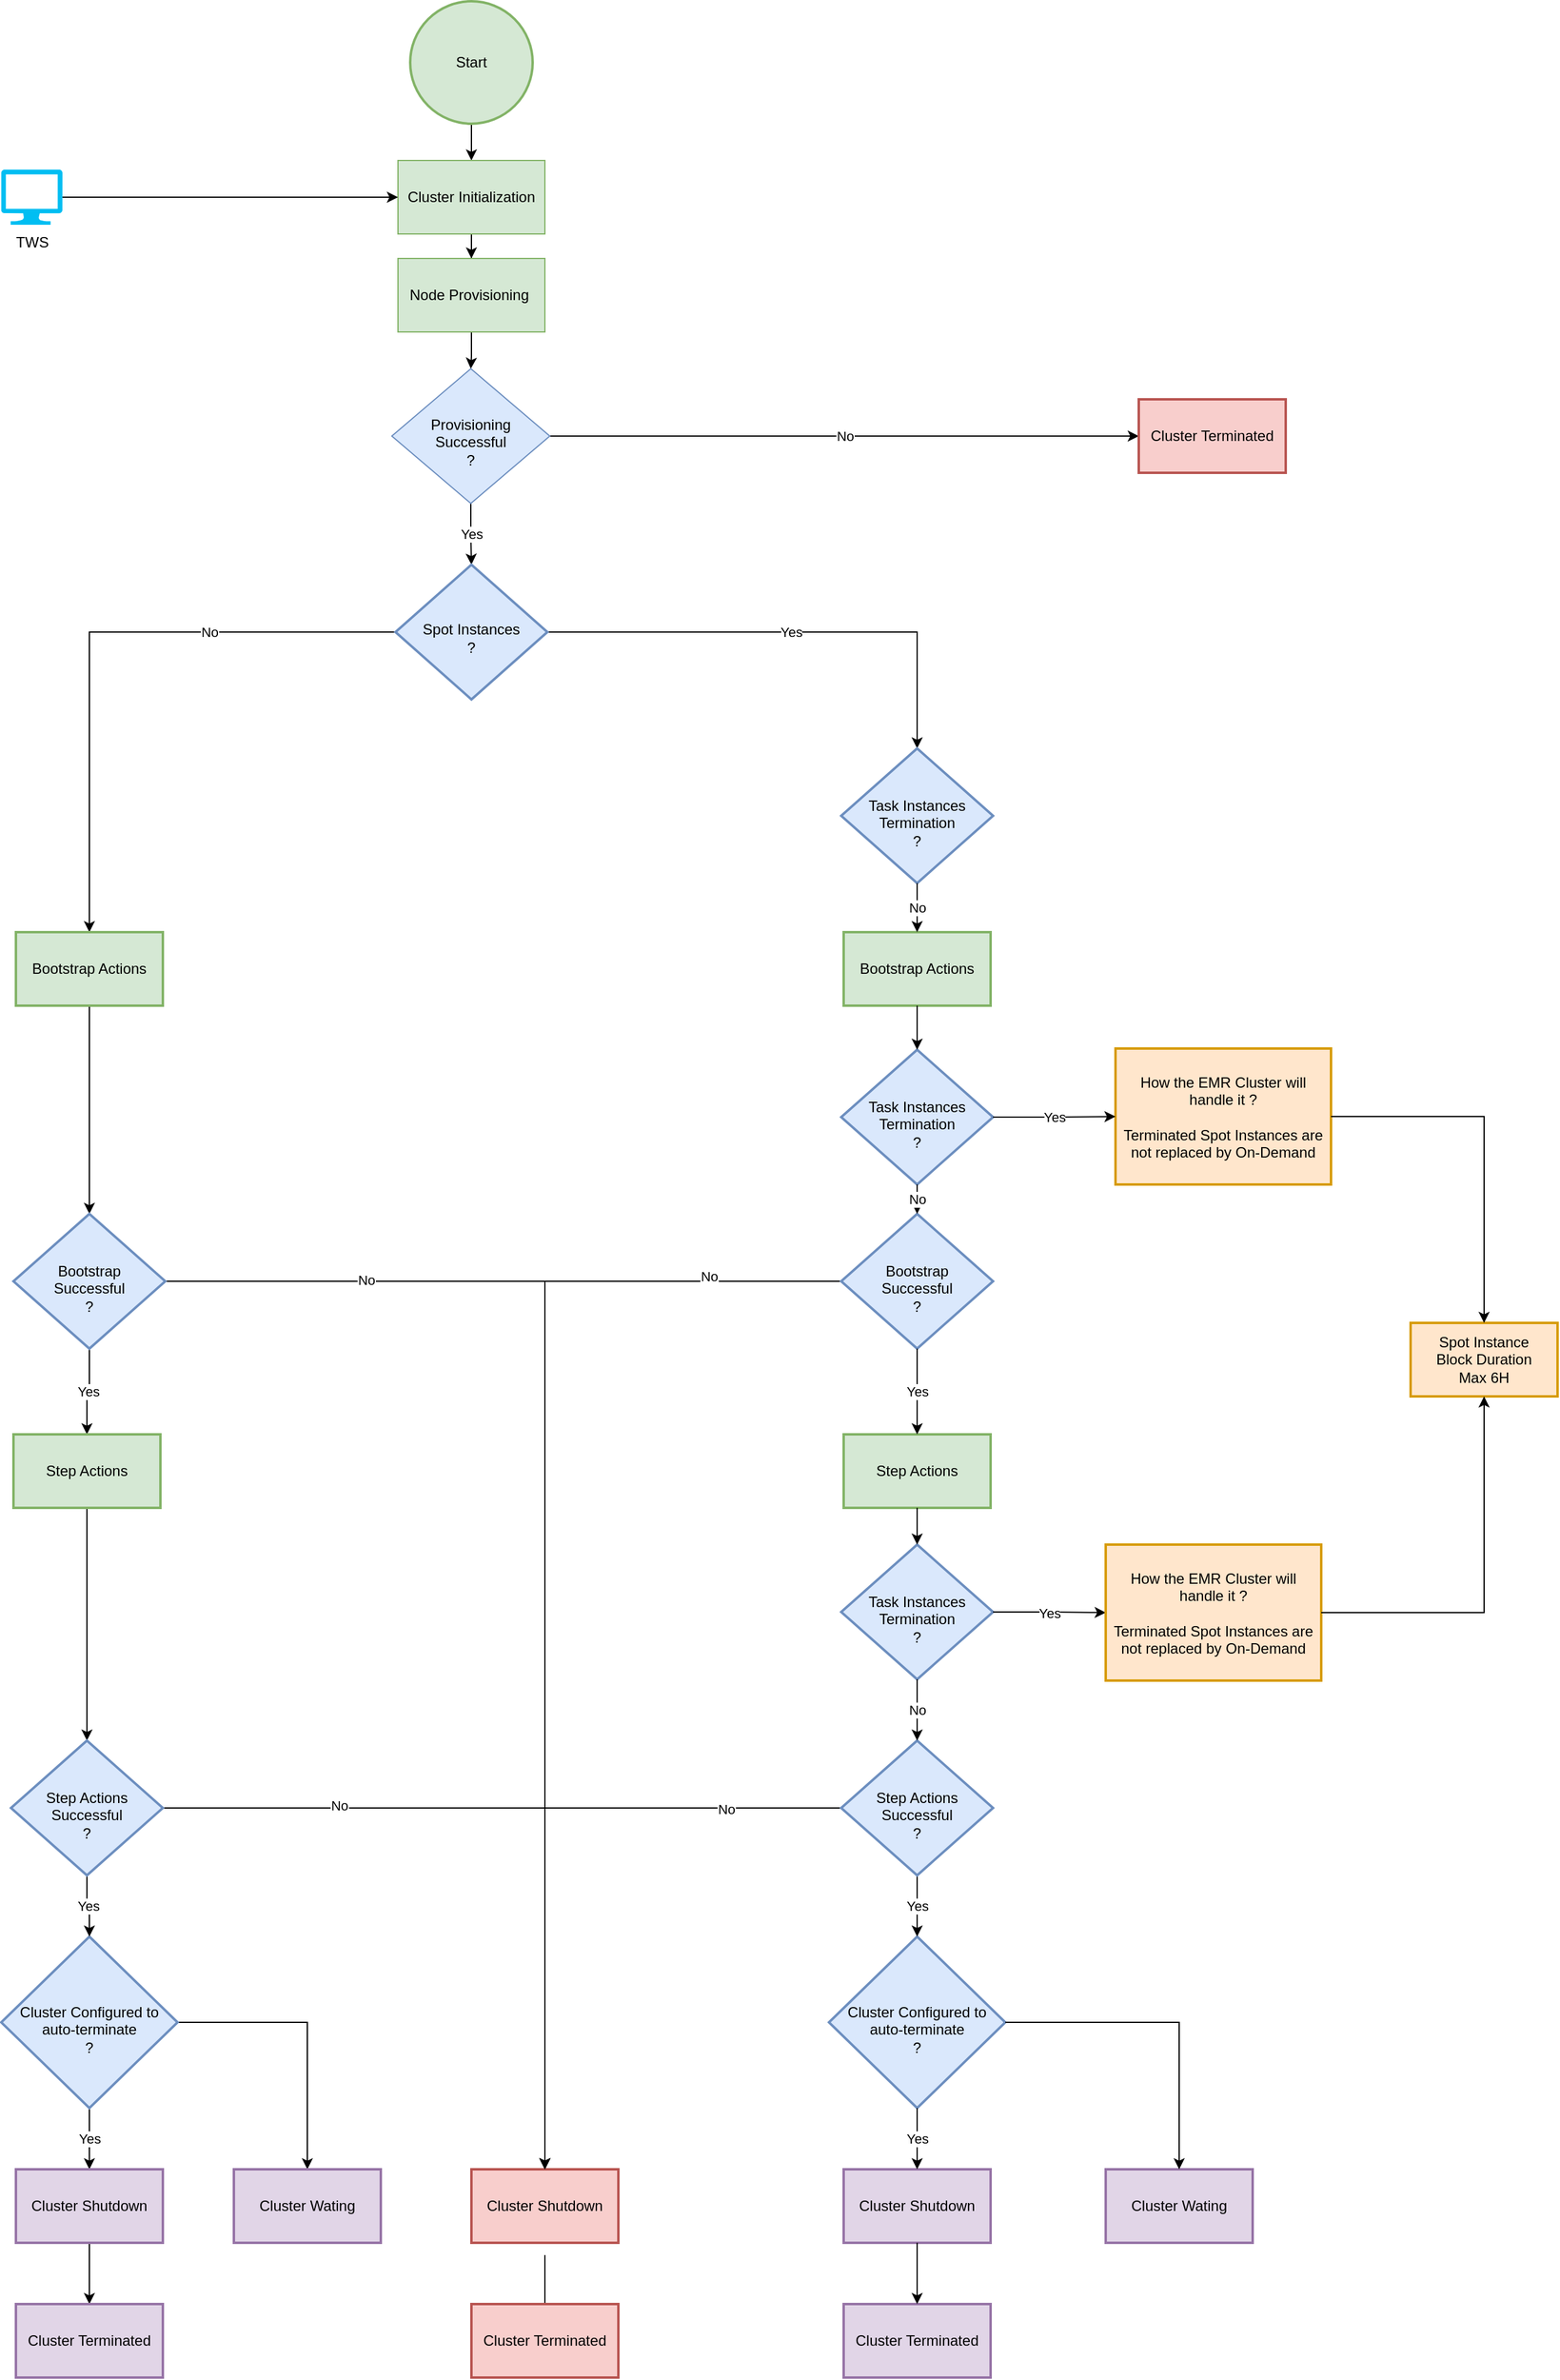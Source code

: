 <mxfile version="20.2.3" type="github">
  <diagram id="AwN7vVhOrOwk2pl2pIlE" name="Page-1">
    <mxGraphModel dx="1574" dy="1133" grid="1" gridSize="10" guides="1" tooltips="1" connect="1" arrows="1" fold="1" page="1" pageScale="1" pageWidth="827" pageHeight="1169" math="0" shadow="0">
      <root>
        <mxCell id="0" />
        <mxCell id="1" parent="0" />
        <mxCell id="gyCaFqsIdJrXnqOvhJbO-14" value="" style="edgeStyle=orthogonalEdgeStyle;rounded=0;orthogonalLoop=1;jettySize=auto;html=1;" parent="1" source="gyCaFqsIdJrXnqOvhJbO-1" target="gyCaFqsIdJrXnqOvhJbO-3" edge="1">
          <mxGeometry relative="1" as="geometry" />
        </mxCell>
        <mxCell id="gyCaFqsIdJrXnqOvhJbO-1" value="Start" style="strokeWidth=2;html=1;shape=mxgraph.flowchart.start_2;whiteSpace=wrap;fillColor=#d5e8d4;strokeColor=#82b366;" parent="1" vertex="1">
          <mxGeometry x="364" y="30" width="100" height="100" as="geometry" />
        </mxCell>
        <mxCell id="gyCaFqsIdJrXnqOvhJbO-15" value="" style="edgeStyle=orthogonalEdgeStyle;rounded=0;orthogonalLoop=1;jettySize=auto;html=1;" parent="1" source="gyCaFqsIdJrXnqOvhJbO-3" target="gyCaFqsIdJrXnqOvhJbO-5" edge="1">
          <mxGeometry relative="1" as="geometry" />
        </mxCell>
        <mxCell id="gyCaFqsIdJrXnqOvhJbO-3" value="Cluster Initialization" style="rounded=0;whiteSpace=wrap;html=1;fillColor=#d5e8d4;strokeColor=#82b366;" parent="1" vertex="1">
          <mxGeometry x="354" y="160" width="120" height="60" as="geometry" />
        </mxCell>
        <mxCell id="gyCaFqsIdJrXnqOvhJbO-16" value="" style="edgeStyle=orthogonalEdgeStyle;rounded=0;orthogonalLoop=1;jettySize=auto;html=1;" parent="1" source="gyCaFqsIdJrXnqOvhJbO-5" target="gyCaFqsIdJrXnqOvhJbO-7" edge="1">
          <mxGeometry relative="1" as="geometry" />
        </mxCell>
        <mxCell id="gyCaFqsIdJrXnqOvhJbO-5" value="Node Provisioning&amp;nbsp;" style="rounded=0;whiteSpace=wrap;html=1;fillColor=#d5e8d4;strokeColor=#82b366;" parent="1" vertex="1">
          <mxGeometry x="354" y="240" width="120" height="60" as="geometry" />
        </mxCell>
        <mxCell id="gyCaFqsIdJrXnqOvhJbO-18" value="No" style="edgeStyle=orthogonalEdgeStyle;rounded=0;orthogonalLoop=1;jettySize=auto;html=1;entryX=0;entryY=0.5;entryDx=0;entryDy=0;" parent="1" source="gyCaFqsIdJrXnqOvhJbO-7" edge="1" target="gyCaFqsIdJrXnqOvhJbO-137">
          <mxGeometry relative="1" as="geometry">
            <mxPoint x="610" y="385" as="targetPoint" />
          </mxGeometry>
        </mxCell>
        <mxCell id="gyCaFqsIdJrXnqOvhJbO-21" value="Yes" style="edgeStyle=orthogonalEdgeStyle;rounded=0;orthogonalLoop=1;jettySize=auto;html=1;" parent="1" source="gyCaFqsIdJrXnqOvhJbO-7" target="gyCaFqsIdJrXnqOvhJbO-19" edge="1">
          <mxGeometry relative="1" as="geometry" />
        </mxCell>
        <mxCell id="gyCaFqsIdJrXnqOvhJbO-7" value="Provisioning&lt;br&gt;Successful&lt;br&gt;?" style="rhombus;whiteSpace=wrap;html=1;spacingTop=10;fillColor=#dae8fc;strokeColor=#6c8ebf;" parent="1" vertex="1">
          <mxGeometry x="349" y="330" width="129" height="110" as="geometry" />
        </mxCell>
        <mxCell id="gyCaFqsIdJrXnqOvhJbO-27" value="No" style="edgeStyle=orthogonalEdgeStyle;rounded=0;orthogonalLoop=1;jettySize=auto;html=1;entryX=0.5;entryY=0;entryDx=0;entryDy=0;" parent="1" source="gyCaFqsIdJrXnqOvhJbO-19" target="gyCaFqsIdJrXnqOvhJbO-104" edge="1">
          <mxGeometry x="-0.386" relative="1" as="geometry">
            <mxPoint x="140" y="670" as="targetPoint" />
            <mxPoint as="offset" />
          </mxGeometry>
        </mxCell>
        <mxCell id="gyCaFqsIdJrXnqOvhJbO-29" value="Yes" style="edgeStyle=orthogonalEdgeStyle;rounded=0;orthogonalLoop=1;jettySize=auto;html=1;" parent="1" source="gyCaFqsIdJrXnqOvhJbO-19" target="gyCaFqsIdJrXnqOvhJbO-28" edge="1">
          <mxGeometry relative="1" as="geometry" />
        </mxCell>
        <mxCell id="gyCaFqsIdJrXnqOvhJbO-19" value="Spot Instances&lt;br&gt;?" style="strokeWidth=2;html=1;shape=mxgraph.flowchart.decision;whiteSpace=wrap;spacingTop=9;fillColor=#dae8fc;strokeColor=#6c8ebf;" parent="1" vertex="1">
          <mxGeometry x="352" y="490" width="124" height="110" as="geometry" />
        </mxCell>
        <mxCell id="gyCaFqsIdJrXnqOvhJbO-25" style="edgeStyle=orthogonalEdgeStyle;rounded=0;orthogonalLoop=1;jettySize=auto;html=1;" parent="1" source="gyCaFqsIdJrXnqOvhJbO-24" target="gyCaFqsIdJrXnqOvhJbO-3" edge="1">
          <mxGeometry relative="1" as="geometry" />
        </mxCell>
        <mxCell id="gyCaFqsIdJrXnqOvhJbO-24" value="TWS" style="verticalLabelPosition=bottom;html=1;verticalAlign=top;align=center;strokeColor=none;fillColor=#00BEF2;shape=mxgraph.azure.computer;pointerEvents=1;" parent="1" vertex="1">
          <mxGeometry x="30" y="167.5" width="50" height="45" as="geometry" />
        </mxCell>
        <mxCell id="gyCaFqsIdJrXnqOvhJbO-70" style="edgeStyle=orthogonalEdgeStyle;rounded=0;orthogonalLoop=1;jettySize=auto;html=1;entryX=0.5;entryY=0;entryDx=0;entryDy=0;" parent="1" source="gyCaFqsIdJrXnqOvhJbO-37" target="gyCaFqsIdJrXnqOvhJbO-61" edge="1">
          <mxGeometry relative="1" as="geometry" />
        </mxCell>
        <mxCell id="gyCaFqsIdJrXnqOvhJbO-131" value="No" style="edgeLabel;html=1;align=center;verticalAlign=middle;resizable=0;points=[];" parent="gyCaFqsIdJrXnqOvhJbO-70" vertex="1" connectable="0">
          <mxGeometry x="-0.777" y="-4" relative="1" as="geometry">
            <mxPoint as="offset" />
          </mxGeometry>
        </mxCell>
        <mxCell id="gyCaFqsIdJrXnqOvhJbO-60" value="" style="edgeStyle=orthogonalEdgeStyle;rounded=0;orthogonalLoop=1;jettySize=auto;html=1;" parent="1" edge="1">
          <mxGeometry relative="1" as="geometry">
            <mxPoint x="474" y="1870" as="sourcePoint" />
            <mxPoint x="474" y="1920" as="targetPoint" />
          </mxGeometry>
        </mxCell>
        <mxCell id="gyCaFqsIdJrXnqOvhJbO-61" value="Cluster Shutdown" style="whiteSpace=wrap;html=1;strokeWidth=2;spacingBottom=0;spacingTop=0;fillColor=#f8cecc;strokeColor=#b85450;" parent="1" vertex="1">
          <mxGeometry x="414" y="1800" width="120" height="60" as="geometry" />
        </mxCell>
        <mxCell id="gyCaFqsIdJrXnqOvhJbO-62" value="Cluster Terminated" style="whiteSpace=wrap;html=1;strokeWidth=2;spacingBottom=0;spacingTop=0;fillColor=#f8cecc;strokeColor=#b85450;" parent="1" vertex="1">
          <mxGeometry x="414" y="1910" width="120" height="60" as="geometry" />
        </mxCell>
        <mxCell id="gyCaFqsIdJrXnqOvhJbO-133" style="edgeStyle=orthogonalEdgeStyle;rounded=0;orthogonalLoop=1;jettySize=auto;html=1;" parent="1" source="gyCaFqsIdJrXnqOvhJbO-63" target="gyCaFqsIdJrXnqOvhJbO-61" edge="1">
          <mxGeometry relative="1" as="geometry" />
        </mxCell>
        <mxCell id="gyCaFqsIdJrXnqOvhJbO-134" value="No" style="edgeLabel;html=1;align=center;verticalAlign=middle;resizable=0;points=[];" parent="gyCaFqsIdJrXnqOvhJbO-133" vertex="1" connectable="0">
          <mxGeometry x="-0.65" y="1" relative="1" as="geometry">
            <mxPoint as="offset" />
          </mxGeometry>
        </mxCell>
        <mxCell id="gyCaFqsIdJrXnqOvhJbO-126" value="" style="edgeStyle=orthogonalEdgeStyle;rounded=0;orthogonalLoop=1;jettySize=auto;html=1;" parent="1" source="gyCaFqsIdJrXnqOvhJbO-104" target="gyCaFqsIdJrXnqOvhJbO-109" edge="1">
          <mxGeometry relative="1" as="geometry" />
        </mxCell>
        <mxCell id="gyCaFqsIdJrXnqOvhJbO-104" value="Bootstrap Actions" style="whiteSpace=wrap;html=1;strokeWidth=2;fillColor=#d5e8d4;strokeColor=#82b366;" parent="1" vertex="1">
          <mxGeometry x="42" y="790" width="120" height="60" as="geometry" />
        </mxCell>
        <mxCell id="gyCaFqsIdJrXnqOvhJbO-108" value="Yes" style="edgeStyle=orthogonalEdgeStyle;rounded=0;orthogonalLoop=1;jettySize=auto;html=1;" parent="1" source="gyCaFqsIdJrXnqOvhJbO-109" target="gyCaFqsIdJrXnqOvhJbO-112" edge="1">
          <mxGeometry relative="1" as="geometry" />
        </mxCell>
        <mxCell id="gyCaFqsIdJrXnqOvhJbO-128" style="edgeStyle=orthogonalEdgeStyle;rounded=0;orthogonalLoop=1;jettySize=auto;html=1;entryX=0.5;entryY=0;entryDx=0;entryDy=0;" parent="1" source="gyCaFqsIdJrXnqOvhJbO-109" target="gyCaFqsIdJrXnqOvhJbO-61" edge="1">
          <mxGeometry relative="1" as="geometry" />
        </mxCell>
        <mxCell id="gyCaFqsIdJrXnqOvhJbO-130" value="No" style="edgeLabel;html=1;align=center;verticalAlign=middle;resizable=0;points=[];" parent="gyCaFqsIdJrXnqOvhJbO-128" vertex="1" connectable="0">
          <mxGeometry x="-0.683" y="1" relative="1" as="geometry">
            <mxPoint as="offset" />
          </mxGeometry>
        </mxCell>
        <mxCell id="gyCaFqsIdJrXnqOvhJbO-109" value="Bootstrap&lt;br&gt;Successful&lt;br&gt;?" style="strokeWidth=2;html=1;shape=mxgraph.flowchart.decision;whiteSpace=wrap;verticalAlign=middle;spacingBottom=0;spacingTop=11;fillColor=#dae8fc;strokeColor=#6c8ebf;" parent="1" vertex="1">
          <mxGeometry x="40" y="1020" width="124" height="110" as="geometry" />
        </mxCell>
        <mxCell id="gyCaFqsIdJrXnqOvhJbO-127" value="" style="edgeStyle=orthogonalEdgeStyle;rounded=0;orthogonalLoop=1;jettySize=auto;html=1;" parent="1" source="gyCaFqsIdJrXnqOvhJbO-112" target="gyCaFqsIdJrXnqOvhJbO-125" edge="1">
          <mxGeometry relative="1" as="geometry" />
        </mxCell>
        <mxCell id="gyCaFqsIdJrXnqOvhJbO-112" value="Step Actions" style="whiteSpace=wrap;html=1;strokeWidth=2;spacingBottom=0;spacingTop=0;fillColor=#d5e8d4;strokeColor=#82b366;" parent="1" vertex="1">
          <mxGeometry x="40" y="1200" width="120" height="60" as="geometry" />
        </mxCell>
        <mxCell id="gyCaFqsIdJrXnqOvhJbO-117" value="Yes" style="edgeStyle=orthogonalEdgeStyle;rounded=0;orthogonalLoop=1;jettySize=auto;html=1;" parent="1" source="gyCaFqsIdJrXnqOvhJbO-119" target="gyCaFqsIdJrXnqOvhJbO-121" edge="1">
          <mxGeometry relative="1" as="geometry" />
        </mxCell>
        <mxCell id="gyCaFqsIdJrXnqOvhJbO-118" value="" style="edgeStyle=orthogonalEdgeStyle;rounded=0;orthogonalLoop=1;jettySize=auto;html=1;" parent="1" source="gyCaFqsIdJrXnqOvhJbO-119" target="gyCaFqsIdJrXnqOvhJbO-122" edge="1">
          <mxGeometry relative="1" as="geometry" />
        </mxCell>
        <mxCell id="gyCaFqsIdJrXnqOvhJbO-119" value="Cluster Configured to auto-terminate&lt;br&gt;?" style="rhombus;whiteSpace=wrap;html=1;strokeWidth=2;spacingBottom=0;spacingTop=11;fillColor=#dae8fc;strokeColor=#6c8ebf;" parent="1" vertex="1">
          <mxGeometry x="30" y="1610" width="144" height="140" as="geometry" />
        </mxCell>
        <mxCell id="gyCaFqsIdJrXnqOvhJbO-120" value="" style="edgeStyle=orthogonalEdgeStyle;rounded=0;orthogonalLoop=1;jettySize=auto;html=1;" parent="1" source="gyCaFqsIdJrXnqOvhJbO-121" target="gyCaFqsIdJrXnqOvhJbO-123" edge="1">
          <mxGeometry relative="1" as="geometry" />
        </mxCell>
        <mxCell id="gyCaFqsIdJrXnqOvhJbO-121" value="Cluster Shutdown" style="whiteSpace=wrap;html=1;strokeWidth=2;spacingBottom=0;spacingTop=0;fillColor=#e1d5e7;strokeColor=#9673a6;" parent="1" vertex="1">
          <mxGeometry x="42" y="1800" width="120" height="60" as="geometry" />
        </mxCell>
        <mxCell id="gyCaFqsIdJrXnqOvhJbO-122" value="Cluster Wating" style="whiteSpace=wrap;html=1;strokeWidth=2;spacingBottom=0;spacingTop=0;fillColor=#e1d5e7;strokeColor=#9673a6;" parent="1" vertex="1">
          <mxGeometry x="220" y="1800" width="120" height="60" as="geometry" />
        </mxCell>
        <mxCell id="gyCaFqsIdJrXnqOvhJbO-123" value="Cluster Terminated" style="whiteSpace=wrap;html=1;strokeWidth=2;spacingBottom=0;spacingTop=0;fillColor=#e1d5e7;strokeColor=#9673a6;" parent="1" vertex="1">
          <mxGeometry x="42" y="1910" width="120" height="60" as="geometry" />
        </mxCell>
        <mxCell id="gyCaFqsIdJrXnqOvhJbO-124" value="Yes" style="edgeStyle=orthogonalEdgeStyle;rounded=0;orthogonalLoop=1;jettySize=auto;html=1;" parent="1" source="gyCaFqsIdJrXnqOvhJbO-125" target="gyCaFqsIdJrXnqOvhJbO-119" edge="1">
          <mxGeometry relative="1" as="geometry" />
        </mxCell>
        <mxCell id="gyCaFqsIdJrXnqOvhJbO-129" style="edgeStyle=orthogonalEdgeStyle;rounded=0;orthogonalLoop=1;jettySize=auto;html=1;entryX=0.5;entryY=0;entryDx=0;entryDy=0;" parent="1" source="gyCaFqsIdJrXnqOvhJbO-125" target="gyCaFqsIdJrXnqOvhJbO-61" edge="1">
          <mxGeometry relative="1" as="geometry" />
        </mxCell>
        <mxCell id="gyCaFqsIdJrXnqOvhJbO-135" value="No" style="edgeLabel;html=1;align=center;verticalAlign=middle;resizable=0;points=[];" parent="gyCaFqsIdJrXnqOvhJbO-129" vertex="1" connectable="0">
          <mxGeometry x="-0.525" y="2" relative="1" as="geometry">
            <mxPoint as="offset" />
          </mxGeometry>
        </mxCell>
        <mxCell id="gyCaFqsIdJrXnqOvhJbO-125" value="Step Actions&lt;br&gt;Successful&lt;br&gt;?" style="rhombus;whiteSpace=wrap;html=1;strokeWidth=2;spacingBottom=0;spacingTop=11;fillColor=#dae8fc;strokeColor=#6c8ebf;" parent="1" vertex="1">
          <mxGeometry x="38" y="1450" width="124" height="110" as="geometry" />
        </mxCell>
        <mxCell id="gyCaFqsIdJrXnqOvhJbO-136" value="" style="group;shadow=0;" parent="1" vertex="1" connectable="0">
          <mxGeometry x="706" y="640" width="410" height="1330" as="geometry" />
        </mxCell>
        <mxCell id="gyCaFqsIdJrXnqOvhJbO-28" value="Task Instances&lt;br&gt;Termination&lt;br&gt;?" style="strokeWidth=2;html=1;shape=mxgraph.flowchart.decision;whiteSpace=wrap;verticalAlign=middle;spacingBottom=0;spacingTop=11;fillColor=#dae8fc;strokeColor=#6c8ebf;" parent="gyCaFqsIdJrXnqOvhJbO-136" vertex="1">
          <mxGeometry x="10" width="124" height="110" as="geometry" />
        </mxCell>
        <mxCell id="gyCaFqsIdJrXnqOvhJbO-30" value="Bootstrap Actions" style="whiteSpace=wrap;html=1;strokeWidth=2;fillColor=#d5e8d4;strokeColor=#82b366;" parent="gyCaFqsIdJrXnqOvhJbO-136" vertex="1">
          <mxGeometry x="12" y="150" width="120" height="60" as="geometry" />
        </mxCell>
        <mxCell id="gyCaFqsIdJrXnqOvhJbO-31" value="No" style="edgeStyle=orthogonalEdgeStyle;rounded=0;orthogonalLoop=1;jettySize=auto;html=1;" parent="gyCaFqsIdJrXnqOvhJbO-136" source="gyCaFqsIdJrXnqOvhJbO-28" target="gyCaFqsIdJrXnqOvhJbO-30" edge="1">
          <mxGeometry relative="1" as="geometry" />
        </mxCell>
        <mxCell id="gyCaFqsIdJrXnqOvhJbO-35" value="Task Instances&lt;br&gt;Termination&lt;br&gt;?" style="strokeWidth=2;html=1;shape=mxgraph.flowchart.decision;whiteSpace=wrap;verticalAlign=middle;spacingBottom=0;spacingTop=11;fillColor=#dae8fc;strokeColor=#6c8ebf;" parent="gyCaFqsIdJrXnqOvhJbO-136" vertex="1">
          <mxGeometry x="10" y="246" width="124" height="110" as="geometry" />
        </mxCell>
        <mxCell id="gyCaFqsIdJrXnqOvhJbO-36" value="" style="edgeStyle=orthogonalEdgeStyle;rounded=0;orthogonalLoop=1;jettySize=auto;html=1;" parent="gyCaFqsIdJrXnqOvhJbO-136" source="gyCaFqsIdJrXnqOvhJbO-30" target="gyCaFqsIdJrXnqOvhJbO-35" edge="1">
          <mxGeometry relative="1" as="geometry" />
        </mxCell>
        <mxCell id="gyCaFqsIdJrXnqOvhJbO-37" value="Bootstrap&lt;br&gt;Successful&lt;br&gt;?" style="strokeWidth=2;html=1;shape=mxgraph.flowchart.decision;whiteSpace=wrap;verticalAlign=middle;spacingBottom=0;spacingTop=11;fillColor=#dae8fc;strokeColor=#6c8ebf;" parent="gyCaFqsIdJrXnqOvhJbO-136" vertex="1">
          <mxGeometry x="10" y="380" width="124" height="110" as="geometry" />
        </mxCell>
        <mxCell id="gyCaFqsIdJrXnqOvhJbO-39" value="No" style="edgeStyle=orthogonalEdgeStyle;rounded=0;orthogonalLoop=1;jettySize=auto;html=1;" parent="gyCaFqsIdJrXnqOvhJbO-136" source="gyCaFqsIdJrXnqOvhJbO-35" target="gyCaFqsIdJrXnqOvhJbO-37" edge="1">
          <mxGeometry relative="1" as="geometry" />
        </mxCell>
        <mxCell id="gyCaFqsIdJrXnqOvhJbO-40" value="How the EMR Cluster will handle it ?&lt;br&gt;&lt;br&gt;Terminated Spot Instances are&lt;br&gt;not replaced by On-Demand" style="whiteSpace=wrap;html=1;strokeWidth=2;spacingBottom=0;spacingTop=0;fillColor=#ffe6cc;strokeColor=#d79b00;" parent="gyCaFqsIdJrXnqOvhJbO-136" vertex="1">
          <mxGeometry x="234" y="245" width="176" height="111" as="geometry" />
        </mxCell>
        <mxCell id="gyCaFqsIdJrXnqOvhJbO-41" value="Yes" style="edgeStyle=orthogonalEdgeStyle;rounded=0;orthogonalLoop=1;jettySize=auto;html=1;" parent="gyCaFqsIdJrXnqOvhJbO-136" source="gyCaFqsIdJrXnqOvhJbO-35" target="gyCaFqsIdJrXnqOvhJbO-40" edge="1">
          <mxGeometry relative="1" as="geometry" />
        </mxCell>
        <mxCell id="gyCaFqsIdJrXnqOvhJbO-44" value="Step Actions" style="whiteSpace=wrap;html=1;strokeWidth=2;spacingBottom=0;spacingTop=0;fillColor=#d5e8d4;strokeColor=#82b366;" parent="gyCaFqsIdJrXnqOvhJbO-136" vertex="1">
          <mxGeometry x="12" y="560" width="120" height="60" as="geometry" />
        </mxCell>
        <mxCell id="gyCaFqsIdJrXnqOvhJbO-45" value="Yes" style="edgeStyle=orthogonalEdgeStyle;rounded=0;orthogonalLoop=1;jettySize=auto;html=1;" parent="gyCaFqsIdJrXnqOvhJbO-136" source="gyCaFqsIdJrXnqOvhJbO-37" target="gyCaFqsIdJrXnqOvhJbO-44" edge="1">
          <mxGeometry relative="1" as="geometry" />
        </mxCell>
        <mxCell id="gyCaFqsIdJrXnqOvhJbO-46" value="Task Instances&lt;br&gt;Termination&lt;br&gt;?" style="strokeWidth=2;html=1;shape=mxgraph.flowchart.decision;whiteSpace=wrap;verticalAlign=middle;spacingBottom=0;spacingTop=11;fillColor=#dae8fc;strokeColor=#6c8ebf;" parent="gyCaFqsIdJrXnqOvhJbO-136" vertex="1">
          <mxGeometry x="10" y="650" width="124" height="110" as="geometry" />
        </mxCell>
        <mxCell id="gyCaFqsIdJrXnqOvhJbO-47" value="" style="edgeStyle=orthogonalEdgeStyle;rounded=0;orthogonalLoop=1;jettySize=auto;html=1;" parent="gyCaFqsIdJrXnqOvhJbO-136" source="gyCaFqsIdJrXnqOvhJbO-44" target="gyCaFqsIdJrXnqOvhJbO-46" edge="1">
          <mxGeometry relative="1" as="geometry" />
        </mxCell>
        <mxCell id="gyCaFqsIdJrXnqOvhJbO-49" value="Yes" style="edgeStyle=orthogonalEdgeStyle;rounded=0;orthogonalLoop=1;jettySize=auto;html=1;" parent="gyCaFqsIdJrXnqOvhJbO-136" source="gyCaFqsIdJrXnqOvhJbO-46" target="V7cwoXAEUZXMKd0SKZb5-4" edge="1">
          <mxGeometry relative="1" as="geometry">
            <mxPoint x="194" y="740" as="targetPoint" />
          </mxGeometry>
        </mxCell>
        <mxCell id="gyCaFqsIdJrXnqOvhJbO-51" value="Cluster Configured to auto-terminate&lt;br&gt;?" style="rhombus;whiteSpace=wrap;html=1;strokeWidth=2;spacingBottom=0;spacingTop=11;fillColor=#dae8fc;strokeColor=#6c8ebf;" parent="gyCaFqsIdJrXnqOvhJbO-136" vertex="1">
          <mxGeometry y="970" width="144" height="140" as="geometry" />
        </mxCell>
        <mxCell id="gyCaFqsIdJrXnqOvhJbO-53" value="Cluster Shutdown" style="whiteSpace=wrap;html=1;strokeWidth=2;spacingBottom=0;spacingTop=0;fillColor=#e1d5e7;strokeColor=#9673a6;" parent="gyCaFqsIdJrXnqOvhJbO-136" vertex="1">
          <mxGeometry x="12" y="1160" width="120" height="60" as="geometry" />
        </mxCell>
        <mxCell id="gyCaFqsIdJrXnqOvhJbO-54" value="Yes" style="edgeStyle=orthogonalEdgeStyle;rounded=0;orthogonalLoop=1;jettySize=auto;html=1;" parent="gyCaFqsIdJrXnqOvhJbO-136" source="gyCaFqsIdJrXnqOvhJbO-51" target="gyCaFqsIdJrXnqOvhJbO-53" edge="1">
          <mxGeometry relative="1" as="geometry" />
        </mxCell>
        <mxCell id="gyCaFqsIdJrXnqOvhJbO-55" value="Cluster Wating" style="whiteSpace=wrap;html=1;strokeWidth=2;spacingBottom=0;spacingTop=0;fillColor=#e1d5e7;strokeColor=#9673a6;" parent="gyCaFqsIdJrXnqOvhJbO-136" vertex="1">
          <mxGeometry x="226" y="1160" width="120" height="60" as="geometry" />
        </mxCell>
        <mxCell id="gyCaFqsIdJrXnqOvhJbO-56" value="" style="edgeStyle=orthogonalEdgeStyle;rounded=0;orthogonalLoop=1;jettySize=auto;html=1;" parent="gyCaFqsIdJrXnqOvhJbO-136" source="gyCaFqsIdJrXnqOvhJbO-51" target="gyCaFqsIdJrXnqOvhJbO-55" edge="1">
          <mxGeometry relative="1" as="geometry" />
        </mxCell>
        <mxCell id="gyCaFqsIdJrXnqOvhJbO-57" value="Cluster Terminated" style="whiteSpace=wrap;html=1;strokeWidth=2;spacingBottom=0;spacingTop=0;fillColor=#e1d5e7;strokeColor=#9673a6;" parent="gyCaFqsIdJrXnqOvhJbO-136" vertex="1">
          <mxGeometry x="12" y="1270" width="120" height="60" as="geometry" />
        </mxCell>
        <mxCell id="gyCaFqsIdJrXnqOvhJbO-58" value="" style="edgeStyle=orthogonalEdgeStyle;rounded=0;orthogonalLoop=1;jettySize=auto;html=1;" parent="gyCaFqsIdJrXnqOvhJbO-136" source="gyCaFqsIdJrXnqOvhJbO-53" target="gyCaFqsIdJrXnqOvhJbO-57" edge="1">
          <mxGeometry relative="1" as="geometry" />
        </mxCell>
        <mxCell id="gyCaFqsIdJrXnqOvhJbO-69" value="Yes" style="edgeStyle=orthogonalEdgeStyle;rounded=0;orthogonalLoop=1;jettySize=auto;html=1;" parent="gyCaFqsIdJrXnqOvhJbO-136" source="gyCaFqsIdJrXnqOvhJbO-63" target="gyCaFqsIdJrXnqOvhJbO-51" edge="1">
          <mxGeometry relative="1" as="geometry" />
        </mxCell>
        <mxCell id="gyCaFqsIdJrXnqOvhJbO-63" value="Step Actions&lt;br&gt;Successful&lt;br&gt;?" style="rhombus;whiteSpace=wrap;html=1;strokeWidth=2;spacingBottom=0;spacingTop=11;fillColor=#dae8fc;strokeColor=#6c8ebf;" parent="gyCaFqsIdJrXnqOvhJbO-136" vertex="1">
          <mxGeometry x="10" y="810" width="124" height="110" as="geometry" />
        </mxCell>
        <mxCell id="gyCaFqsIdJrXnqOvhJbO-64" value="No" style="edgeStyle=orthogonalEdgeStyle;rounded=0;orthogonalLoop=1;jettySize=auto;html=1;" parent="gyCaFqsIdJrXnqOvhJbO-136" source="gyCaFqsIdJrXnqOvhJbO-46" target="gyCaFqsIdJrXnqOvhJbO-63" edge="1">
          <mxGeometry relative="1" as="geometry" />
        </mxCell>
        <mxCell id="V7cwoXAEUZXMKd0SKZb5-4" value="How the EMR Cluster will handle it ?&lt;br&gt;&lt;br&gt;Terminated Spot Instances are&lt;br&gt;not replaced by On-Demand" style="whiteSpace=wrap;html=1;strokeWidth=2;spacingBottom=0;spacingTop=0;fillColor=#ffe6cc;strokeColor=#d79b00;" vertex="1" parent="gyCaFqsIdJrXnqOvhJbO-136">
          <mxGeometry x="226" y="650" width="176" height="111" as="geometry" />
        </mxCell>
        <mxCell id="gyCaFqsIdJrXnqOvhJbO-137" value="Cluster Terminated" style="whiteSpace=wrap;html=1;strokeWidth=2;spacingBottom=0;spacingTop=0;fillColor=#f8cecc;strokeColor=#b85450;" parent="1" vertex="1">
          <mxGeometry x="959" y="355" width="120" height="60" as="geometry" />
        </mxCell>
        <mxCell id="V7cwoXAEUZXMKd0SKZb5-1" value="Spot Instance&lt;br&gt;Block Duration&lt;br&gt;Max 6H" style="whiteSpace=wrap;html=1;fillColor=#ffe6cc;strokeColor=#d79b00;strokeWidth=2;spacingBottom=0;spacingTop=0;" vertex="1" parent="1">
          <mxGeometry x="1181" y="1109" width="120" height="60" as="geometry" />
        </mxCell>
        <mxCell id="V7cwoXAEUZXMKd0SKZb5-2" value="" style="edgeStyle=orthogonalEdgeStyle;rounded=0;orthogonalLoop=1;jettySize=auto;html=1;" edge="1" parent="1" source="gyCaFqsIdJrXnqOvhJbO-40" target="V7cwoXAEUZXMKd0SKZb5-1">
          <mxGeometry relative="1" as="geometry" />
        </mxCell>
        <mxCell id="V7cwoXAEUZXMKd0SKZb5-5" style="edgeStyle=orthogonalEdgeStyle;rounded=0;orthogonalLoop=1;jettySize=auto;html=1;entryX=0.5;entryY=1;entryDx=0;entryDy=0;" edge="1" parent="1" source="V7cwoXAEUZXMKd0SKZb5-4" target="V7cwoXAEUZXMKd0SKZb5-1">
          <mxGeometry relative="1" as="geometry" />
        </mxCell>
      </root>
    </mxGraphModel>
  </diagram>
</mxfile>
